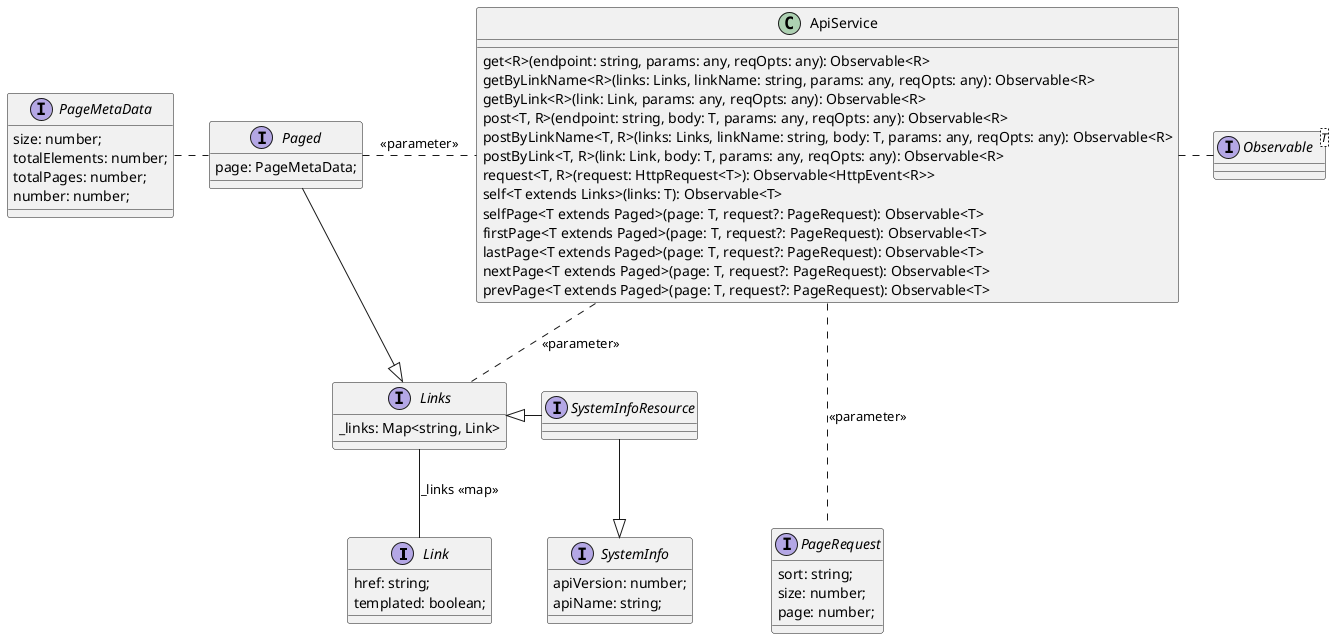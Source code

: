 @startuml

interface Link {
    href: string;
    templated: boolean;
}

interface Links {
    _links: Map<string, Link>
}

Links -- Link: _links <<map>>

interface PageMetaData {
    size: number;
    totalElements: number;
    totalPages: number;
    number: number;
}

interface Paged {
    page: PageMetaData;
}

Paged --|> Links
Paged .left. PageMetaData

interface PageRequest {
    sort: string;
    size: number;
    page: number;
}

interface SystemInfo {
    apiVersion: number;
    apiName: string;
}

interface SystemInfoResource {
}

SystemInfoResource --|>  SystemInfo
SystemInfoResource --left--|>  Links

interface Observable<T>

class ApiService {
    get<R>(endpoint: string, params: any, reqOpts: any): Observable<R>
    getByLinkName<R>(links: Links, linkName: string, params: any, reqOpts: any): Observable<R>
    getByLink<R>(link: Link, params: any, reqOpts: any): Observable<R>
    post<T, R>(endpoint: string, body: T, params: any, reqOpts: any): Observable<R>
    postByLinkName<T, R>(links: Links, linkName: string, body: T, params: any, reqOpts: any): Observable<R>
    postByLink<T, R>(link: Link, body: T, params: any, reqOpts: any): Observable<R>
    request<T, R>(request: HttpRequest<T>): Observable<HttpEvent<R>>
    self<T extends Links>(links: T): Observable<T>
    selfPage<T extends Paged>(page: T, request?: PageRequest): Observable<T>
    firstPage<T extends Paged>(page: T, request?: PageRequest): Observable<T>
    lastPage<T extends Paged>(page: T, request?: PageRequest): Observable<T>
    nextPage<T extends Paged>(page: T, request?: PageRequest): Observable<T>
    prevPage<T extends Paged>(page: T, request?: PageRequest): Observable<T>
}

ApiService .right. Observable
ApiService .down.. PageRequest: <<parameter>>
ApiService .. Links: <<parameter>>
ApiService .left. Paged: <<parameter>>

@enduml
